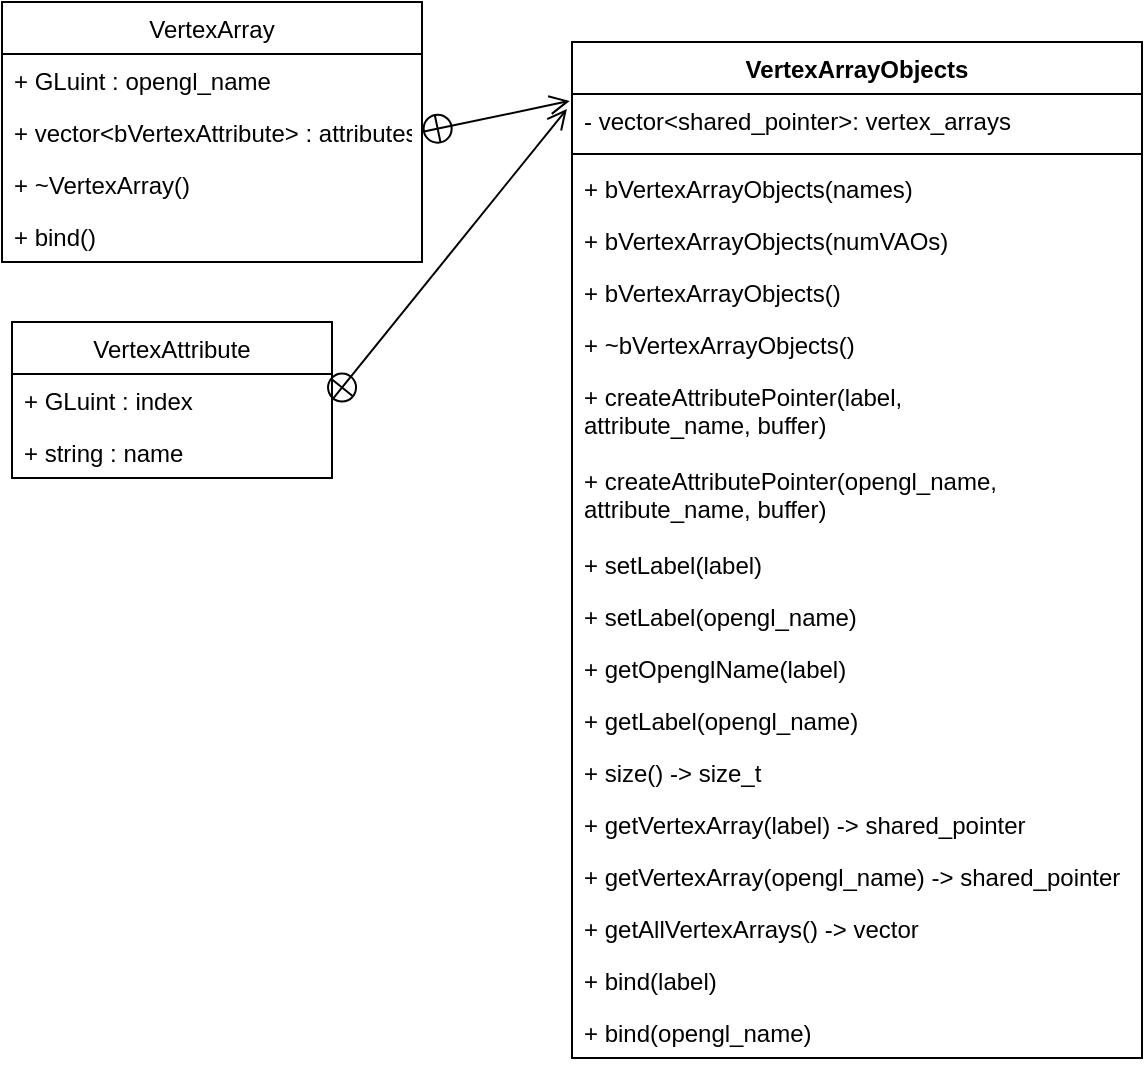<mxfile version="14.6.13" type="device"><diagram id="tniwb5kHTIl4KBQ7oDJt" name="Page-1"><mxGraphModel dx="1086" dy="966" grid="1" gridSize="10" guides="1" tooltips="1" connect="1" arrows="1" fold="1" page="1" pageScale="1" pageWidth="850" pageHeight="1100" math="0" shadow="0"><root><mxCell id="0"/><mxCell id="1" parent="0"/><mxCell id="w-i1Vw4jqplgcxEvCSw5-1" value="VertexArray" style="swimlane;fontStyle=0;childLayout=stackLayout;horizontal=1;startSize=26;fillColor=none;horizontalStack=0;resizeParent=1;resizeParentMax=0;resizeLast=0;collapsible=1;marginBottom=0;" parent="1" vertex="1"><mxGeometry x="160" y="270" width="210" height="130" as="geometry"/></mxCell><mxCell id="w-i1Vw4jqplgcxEvCSw5-2" value="+ GLuint : opengl_name" style="text;strokeColor=none;fillColor=none;align=left;verticalAlign=top;spacingLeft=4;spacingRight=4;overflow=hidden;rotatable=0;points=[[0,0.5],[1,0.5]];portConstraint=eastwest;" parent="w-i1Vw4jqplgcxEvCSw5-1" vertex="1"><mxGeometry y="26" width="210" height="26" as="geometry"/></mxCell><mxCell id="zi-5Cf7GpvzFZ-u2Jfc0-13" value="+ vector&lt;bVertexAttribute&gt; : attributes" style="text;strokeColor=none;fillColor=none;align=left;verticalAlign=top;spacingLeft=4;spacingRight=4;overflow=hidden;rotatable=0;points=[[0,0.5],[1,0.5]];portConstraint=eastwest;" parent="w-i1Vw4jqplgcxEvCSw5-1" vertex="1"><mxGeometry y="52" width="210" height="26" as="geometry"/></mxCell><mxCell id="7jTJW0TZrMNW6qbdv-DZ-2" value="+ ~VertexArray()" style="text;strokeColor=none;fillColor=none;align=left;verticalAlign=top;spacingLeft=4;spacingRight=4;overflow=hidden;rotatable=0;points=[[0,0.5],[1,0.5]];portConstraint=eastwest;" vertex="1" parent="w-i1Vw4jqplgcxEvCSw5-1"><mxGeometry y="78" width="210" height="26" as="geometry"/></mxCell><mxCell id="w-i1Vw4jqplgcxEvCSw5-6" value="+ bind()" style="text;strokeColor=none;fillColor=none;align=left;verticalAlign=top;spacingLeft=4;spacingRight=4;overflow=hidden;rotatable=0;points=[[0,0.5],[1,0.5]];portConstraint=eastwest;" parent="w-i1Vw4jqplgcxEvCSw5-1" vertex="1"><mxGeometry y="104" width="210" height="26" as="geometry"/></mxCell><mxCell id="w-i1Vw4jqplgcxEvCSw5-7" value="VertexArrayObjects" style="swimlane;fontStyle=1;align=center;verticalAlign=top;childLayout=stackLayout;horizontal=1;startSize=26;horizontalStack=0;resizeParent=1;resizeParentMax=0;resizeLast=0;collapsible=1;marginBottom=0;" parent="1" vertex="1"><mxGeometry x="445" y="290" width="285" height="508" as="geometry"/></mxCell><mxCell id="w-i1Vw4jqplgcxEvCSw5-8" value="- vector&lt;shared_pointer&gt;: vertex_arrays" style="text;strokeColor=none;fillColor=none;align=left;verticalAlign=top;spacingLeft=4;spacingRight=4;overflow=hidden;rotatable=0;points=[[0,0.5],[1,0.5]];portConstraint=eastwest;" parent="w-i1Vw4jqplgcxEvCSw5-7" vertex="1"><mxGeometry y="26" width="285" height="26" as="geometry"/></mxCell><mxCell id="w-i1Vw4jqplgcxEvCSw5-9" value="" style="line;strokeWidth=1;fillColor=none;align=left;verticalAlign=middle;spacingTop=-1;spacingLeft=3;spacingRight=3;rotatable=0;labelPosition=right;points=[];portConstraint=eastwest;" parent="w-i1Vw4jqplgcxEvCSw5-7" vertex="1"><mxGeometry y="52" width="285" height="8" as="geometry"/></mxCell><mxCell id="w-i1Vw4jqplgcxEvCSw5-10" value="+ bVertexArrayObjects(names)" style="text;strokeColor=none;fillColor=none;align=left;verticalAlign=top;spacingLeft=4;spacingRight=4;overflow=hidden;rotatable=0;points=[[0,0.5],[1,0.5]];portConstraint=eastwest;" parent="w-i1Vw4jqplgcxEvCSw5-7" vertex="1"><mxGeometry y="60" width="285" height="26" as="geometry"/></mxCell><mxCell id="g4Y8zuew7_ytVDoTeAyL-18" value="+ bVertexArrayObjects(numVAOs)" style="text;strokeColor=none;fillColor=none;align=left;verticalAlign=top;spacingLeft=4;spacingRight=4;overflow=hidden;rotatable=0;points=[[0,0.5],[1,0.5]];portConstraint=eastwest;" parent="w-i1Vw4jqplgcxEvCSw5-7" vertex="1"><mxGeometry y="86" width="285" height="26" as="geometry"/></mxCell><mxCell id="g4Y8zuew7_ytVDoTeAyL-19" value="+ bVertexArrayObjects()" style="text;strokeColor=none;fillColor=none;align=left;verticalAlign=top;spacingLeft=4;spacingRight=4;overflow=hidden;rotatable=0;points=[[0,0.5],[1,0.5]];portConstraint=eastwest;" parent="w-i1Vw4jqplgcxEvCSw5-7" vertex="1"><mxGeometry y="112" width="285" height="26" as="geometry"/></mxCell><mxCell id="g4Y8zuew7_ytVDoTeAyL-12" value="+ ~bVertexArrayObjects()" style="text;strokeColor=none;fillColor=none;align=left;verticalAlign=top;spacingLeft=4;spacingRight=4;overflow=hidden;rotatable=0;points=[[0,0.5],[1,0.5]];portConstraint=eastwest;" parent="w-i1Vw4jqplgcxEvCSw5-7" vertex="1"><mxGeometry y="138" width="285" height="26" as="geometry"/></mxCell><mxCell id="g4Y8zuew7_ytVDoTeAyL-15" value="+ createAttributePointer(label, &#10;attribute_name, buffer)" style="text;strokeColor=none;fillColor=none;align=left;verticalAlign=top;spacingLeft=4;spacingRight=4;overflow=hidden;rotatable=0;points=[[0,0.5],[1,0.5]];portConstraint=eastwest;" parent="w-i1Vw4jqplgcxEvCSw5-7" vertex="1"><mxGeometry y="164" width="285" height="42" as="geometry"/></mxCell><mxCell id="zi-5Cf7GpvzFZ-u2Jfc0-4" value="+ createAttributePointer(opengl_name, &#10;attribute_name, buffer)" style="text;strokeColor=none;fillColor=none;align=left;verticalAlign=top;spacingLeft=4;spacingRight=4;overflow=hidden;rotatable=0;points=[[0,0.5],[1,0.5]];portConstraint=eastwest;" parent="w-i1Vw4jqplgcxEvCSw5-7" vertex="1"><mxGeometry y="206" width="285" height="42" as="geometry"/></mxCell><mxCell id="g4Y8zuew7_ytVDoTeAyL-16" value="+ setLabel(label)" style="text;strokeColor=none;fillColor=none;align=left;verticalAlign=top;spacingLeft=4;spacingRight=4;overflow=hidden;rotatable=0;points=[[0,0.5],[1,0.5]];portConstraint=eastwest;" parent="w-i1Vw4jqplgcxEvCSw5-7" vertex="1"><mxGeometry y="248" width="285" height="26" as="geometry"/></mxCell><mxCell id="zi-5Cf7GpvzFZ-u2Jfc0-5" value="+ setLabel(opengl_name)" style="text;strokeColor=none;fillColor=none;align=left;verticalAlign=top;spacingLeft=4;spacingRight=4;overflow=hidden;rotatable=0;points=[[0,0.5],[1,0.5]];portConstraint=eastwest;" parent="w-i1Vw4jqplgcxEvCSw5-7" vertex="1"><mxGeometry y="274" width="285" height="26" as="geometry"/></mxCell><mxCell id="31Ug479R4X8OzpgTSZJ5-1" value="+ getOpenglName(label)" style="text;strokeColor=none;fillColor=none;align=left;verticalAlign=top;spacingLeft=4;spacingRight=4;overflow=hidden;rotatable=0;points=[[0,0.5],[1,0.5]];portConstraint=eastwest;" parent="w-i1Vw4jqplgcxEvCSw5-7" vertex="1"><mxGeometry y="300" width="285" height="26" as="geometry"/></mxCell><mxCell id="zi-5Cf7GpvzFZ-u2Jfc0-6" value="+ getLabel(opengl_name)" style="text;strokeColor=none;fillColor=none;align=left;verticalAlign=top;spacingLeft=4;spacingRight=4;overflow=hidden;rotatable=0;points=[[0,0.5],[1,0.5]];portConstraint=eastwest;" parent="w-i1Vw4jqplgcxEvCSw5-7" vertex="1"><mxGeometry y="326" width="285" height="26" as="geometry"/></mxCell><mxCell id="fjNXIF9rHRlTtDpAhArZ-1" value="+ size() -&gt; size_t" style="text;strokeColor=none;fillColor=none;align=left;verticalAlign=top;spacingLeft=4;spacingRight=4;overflow=hidden;rotatable=0;points=[[0,0.5],[1,0.5]];portConstraint=eastwest;" parent="w-i1Vw4jqplgcxEvCSw5-7" vertex="1"><mxGeometry y="352" width="285" height="26" as="geometry"/></mxCell><mxCell id="fjNXIF9rHRlTtDpAhArZ-2" value="+ getVertexArray(label) -&gt; shared_pointer" style="text;strokeColor=none;fillColor=none;align=left;verticalAlign=top;spacingLeft=4;spacingRight=4;overflow=hidden;rotatable=0;points=[[0,0.5],[1,0.5]];portConstraint=eastwest;" parent="w-i1Vw4jqplgcxEvCSw5-7" vertex="1"><mxGeometry y="378" width="285" height="26" as="geometry"/></mxCell><mxCell id="zi-5Cf7GpvzFZ-u2Jfc0-3" value="+ getVertexArray(opengl_name) -&gt; shared_pointer" style="text;strokeColor=none;fillColor=none;align=left;verticalAlign=top;spacingLeft=4;spacingRight=4;overflow=hidden;rotatable=0;points=[[0,0.5],[1,0.5]];portConstraint=eastwest;" parent="w-i1Vw4jqplgcxEvCSw5-7" vertex="1"><mxGeometry y="404" width="285" height="26" as="geometry"/></mxCell><mxCell id="fjNXIF9rHRlTtDpAhArZ-3" value="+ getAllVertexArrays() -&gt; vector" style="text;strokeColor=none;fillColor=none;align=left;verticalAlign=top;spacingLeft=4;spacingRight=4;overflow=hidden;rotatable=0;points=[[0,0.5],[1,0.5]];portConstraint=eastwest;" parent="w-i1Vw4jqplgcxEvCSw5-7" vertex="1"><mxGeometry y="430" width="285" height="26" as="geometry"/></mxCell><mxCell id="zi-5Cf7GpvzFZ-u2Jfc0-1" value="+ bind(label)" style="text;strokeColor=none;fillColor=none;align=left;verticalAlign=top;spacingLeft=4;spacingRight=4;overflow=hidden;rotatable=0;points=[[0,0.5],[1,0.5]];portConstraint=eastwest;" parent="w-i1Vw4jqplgcxEvCSw5-7" vertex="1"><mxGeometry y="456" width="285" height="26" as="geometry"/></mxCell><mxCell id="zi-5Cf7GpvzFZ-u2Jfc0-2" value="+ bind(opengl_name)" style="text;strokeColor=none;fillColor=none;align=left;verticalAlign=top;spacingLeft=4;spacingRight=4;overflow=hidden;rotatable=0;points=[[0,0.5],[1,0.5]];portConstraint=eastwest;" parent="w-i1Vw4jqplgcxEvCSw5-7" vertex="1"><mxGeometry y="482" width="285" height="26" as="geometry"/></mxCell><mxCell id="w-i1Vw4jqplgcxEvCSw5-12" value="" style="endArrow=open;startArrow=circlePlus;endFill=0;startFill=0;endSize=8;html=1;exitX=1;exitY=0.5;exitDx=0;exitDy=0;entryX=-0.004;entryY=0.058;entryDx=0;entryDy=0;entryPerimeter=0;" parent="1" target="w-i1Vw4jqplgcxEvCSw5-7" edge="1"><mxGeometry width="160" relative="1" as="geometry"><mxPoint x="370" y="335" as="sourcePoint"/><mxPoint x="515" y="440" as="targetPoint"/></mxGeometry></mxCell><mxCell id="31Ug479R4X8OzpgTSZJ5-6" value="" style="endArrow=open;startArrow=circlePlus;endFill=0;startFill=0;endSize=8;html=1;entryX=-0.009;entryY=0.066;entryDx=0;entryDy=0;exitX=1;exitY=0.5;exitDx=0;exitDy=0;entryPerimeter=0;" parent="1" source="31Ug479R4X8OzpgTSZJ5-24" target="w-i1Vw4jqplgcxEvCSw5-7" edge="1"><mxGeometry width="160" relative="1" as="geometry"><mxPoint x="325" y="547" as="sourcePoint"/><mxPoint x="245" y="220" as="targetPoint"/></mxGeometry></mxCell><mxCell id="31Ug479R4X8OzpgTSZJ5-23" value="VertexAttribute" style="swimlane;fontStyle=0;childLayout=stackLayout;horizontal=1;startSize=26;fillColor=none;horizontalStack=0;resizeParent=1;resizeParentMax=0;resizeLast=0;collapsible=1;marginBottom=0;" parent="1" vertex="1"><mxGeometry x="165" y="430" width="160" height="78" as="geometry"/></mxCell><mxCell id="31Ug479R4X8OzpgTSZJ5-24" value="+ GLuint : index" style="text;strokeColor=none;fillColor=none;align=left;verticalAlign=top;spacingLeft=4;spacingRight=4;overflow=hidden;rotatable=0;points=[[0,0.5],[1,0.5]];portConstraint=eastwest;" parent="31Ug479R4X8OzpgTSZJ5-23" vertex="1"><mxGeometry y="26" width="160" height="26" as="geometry"/></mxCell><mxCell id="31Ug479R4X8OzpgTSZJ5-25" value="+ string : name" style="text;strokeColor=none;fillColor=none;align=left;verticalAlign=top;spacingLeft=4;spacingRight=4;overflow=hidden;rotatable=0;points=[[0,0.5],[1,0.5]];portConstraint=eastwest;" parent="31Ug479R4X8OzpgTSZJ5-23" vertex="1"><mxGeometry y="52" width="160" height="26" as="geometry"/></mxCell></root></mxGraphModel></diagram></mxfile>